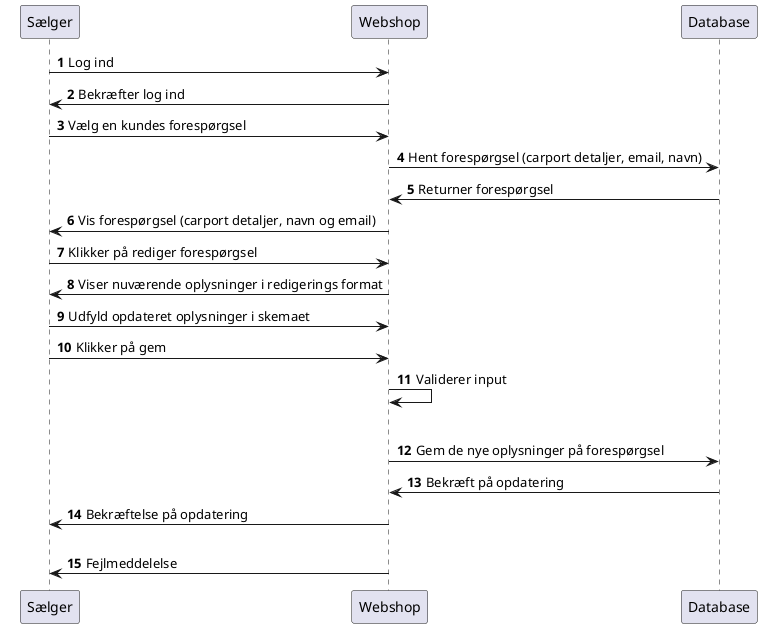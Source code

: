 @startuml
'https://plantuml.com/sequence-diagram

autonumber

Sælger -> Webshop: Log ind
Webshop -> Sælger: Bekræfter log ind
Sælger -> Webshop: Vælg en kundes forespørgsel
Webshop -> Database: Hent forespørgsel (carport detaljer, email, navn)
Database -> Webshop: Returner forespørgsel
Webshop -> Sælger: Vis forespørgsel (carport detaljer, navn og email)
Sælger -> Webshop: Klikker på rediger forespørgsel
Webshop -> Sælger: Viser nuværende oplysninger i redigerings format
Sælger -> Webshop: Udfyld opdateret oplysninger i skemaet
Sælger -> Webshop: Klikker på gem

Webshop -> Webshop: Validerer input
alt Validering succesfuld
Webshop -> Database: Gem de nye oplysninger på forespørgsel
Database -> Webshop: Bekræft på opdatering
Webshop -> Sælger: Bekræftelse på opdatering
else Validering fejler
    Webshop -> Sælger: Fejlmeddelelse
@enduml
